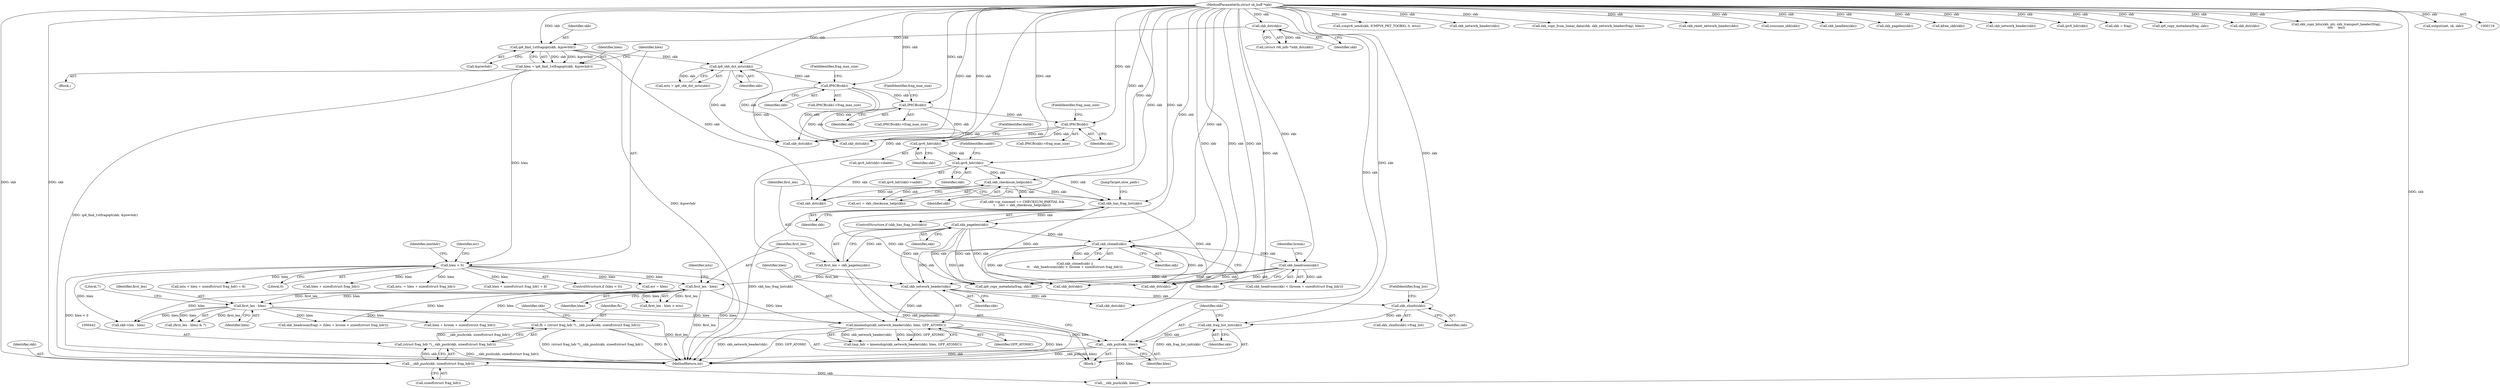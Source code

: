digraph "0_linux_2423496af35d94a87156b063ea5cedffc10a70a1_0@pointer" {
"1000439" [label="(Call,fh = (struct frag_hdr *)__skb_push(skb, sizeof(struct frag_hdr)))"];
"1000441" [label="(Call,(struct frag_hdr *)__skb_push(skb, sizeof(struct frag_hdr)))"];
"1000443" [label="(Call,__skb_push(skb, sizeof(struct frag_hdr)))"];
"1000436" [label="(Call,__skb_pull(skb, hlen))"];
"1000434" [label="(Call,skb_frag_list_init(skb))"];
"1000431" [label="(Call,skb_shinfo(skb))"];
"1000409" [label="(Call,skb_network_header(skb))"];
"1000309" [label="(Call,skb_pagelen(skb))"];
"1000303" [label="(Call,skb_has_frag_list(skb))"];
"1000291" [label="(Call,skb_checksum_help(skb))"];
"1000279" [label="(Call,ipv6_hdr(skb))"];
"1000274" [label="(Call,ipv6_hdr(skb))"];
"1000224" [label="(Call,IP6CB(skb))"];
"1000216" [label="(Call,IP6CB(skb))"];
"1000209" [label="(Call,IP6CB(skb))"];
"1000192" [label="(Call,ip6_skb_dst_mtu(skb))"];
"1000173" [label="(Call,ip6_find_1stfragopt(skb, &prevhdr))"];
"1000131" [label="(Call,skb_dst(skb))"];
"1000122" [label="(MethodParameterIn,struct sk_buff *skb)"];
"1000329" [label="(Call,skb_headroom(skb))"];
"1000326" [label="(Call,skb_cloned(skb))"];
"1000408" [label="(Call,kmemdup(skb_network_header(skb), hlen, GFP_ATOMIC))"];
"1000321" [label="(Call,first_len - hlen)"];
"1000315" [label="(Call,first_len - hlen)"];
"1000307" [label="(Call,first_len = skb_pagelen(skb))"];
"1000178" [label="(Call,hlen < 0)"];
"1000171" [label="(Call,hlen = ip6_find_1stfragopt(skb, &prevhdr))"];
"1000432" [label="(Identifier,skb)"];
"1000433" [label="(FieldIdentifier,frag_list)"];
"1000307" [label="(Call,first_len = skb_pagelen(skb))"];
"1000171" [label="(Call,hlen = ip6_find_1stfragopt(skb, &prevhdr))"];
"1000193" [label="(Identifier,skb)"];
"1000129" [label="(Call,(struct rt6_info *)skb_dst(skb))"];
"1000324" [label="(Literal,7)"];
"1000689" [label="(JumpTarget,slow_path:)"];
"1000330" [label="(Identifier,skb)"];
"1000327" [label="(Identifier,skb)"];
"1000440" [label="(Identifier,fh)"];
"1000302" [label="(ControlStructure,if (skb_has_frag_list(skb)))"];
"1000448" [label="(Identifier,skb)"];
"1000210" [label="(Identifier,skb)"];
"1000932" [label="(Call,icmpv6_send(skb, ICMPV6_PKT_TOOBIG, 0, mtu))"];
"1000223" [label="(Call,IP6CB(skb)->frag_max_size)"];
"1000218" [label="(FieldIdentifier,frag_max_size)"];
"1000406" [label="(Call,tmp_hdr = kmemdup(skb_network_header(skb), hlen, GFP_ATOMIC))"];
"1000431" [label="(Call,skb_shinfo(skb))"];
"1000262" [label="(Call,mtu -= hlen + sizeof(struct frag_hdr))"];
"1000255" [label="(Call,hlen + sizeof(struct frag_hdr) + 8)"];
"1000820" [label="(Call,skb_network_header(skb))"];
"1000187" [label="(Identifier,nexthdr)"];
"1000183" [label="(Identifier,err)"];
"1000328" [label="(Call,skb_headroom(skb) < (hroom + sizeof(struct frag_hdr)))"];
"1000807" [label="(Call,skb_copy_from_linear_data(skb, skb_network_header(frag), hlen))"];
"1000354" [label="(Call,skb_headroom(frag) < (hlen + hroom + sizeof(struct frag_hdr)))"];
"1000326" [label="(Call,skb_cloned(skb))"];
"1000434" [label="(Call,skb_frag_list_init(skb))"];
"1000225" [label="(Identifier,skb)"];
"1000314" [label="(Call,first_len - hlen > mtu)"];
"1000321" [label="(Call,first_len - hlen)"];
"1000172" [label="(Identifier,hlen)"];
"1000215" [label="(Call,IP6CB(skb)->frag_max_size)"];
"1000409" [label="(Call,skb_network_header(skb))"];
"1000281" [label="(FieldIdentifier,saddr)"];
"1000320" [label="(Call,(first_len - hlen) & 7)"];
"1000217" [label="(Identifier,skb)"];
"1000274" [label="(Call,ipv6_hdr(skb))"];
"1000174" [label="(Identifier,skb)"];
"1000124" [label="(Block,)"];
"1000318" [label="(Identifier,mtu)"];
"1000435" [label="(Identifier,skb)"];
"1000903" [label="(Call,skb_dst(skb))"];
"1000273" [label="(Call,ipv6_hdr(skb)->daddr)"];
"1000450" [label="(Call,skb_reset_network_header(skb))"];
"1000323" [label="(Identifier,hlen)"];
"1000122" [label="(MethodParameterIn,struct sk_buff *skb)"];
"1000224" [label="(Call,IP6CB(skb))"];
"1000408" [label="(Call,kmemdup(skb_network_header(skb), hlen, GFP_ATOMIC))"];
"1000175" [label="(Call,&prevhdr)"];
"1000929" [label="(Call,skb_dst(skb))"];
"1000178" [label="(Call,hlen < 0)"];
"1000304" [label="(Identifier,skb)"];
"1000762" [label="(Call,ip6_copy_metadata(frag, skb))"];
"1000292" [label="(Identifier,skb)"];
"1000754" [label="(Call,skb_dst(skb))"];
"1000275" [label="(Identifier,skb)"];
"1000173" [label="(Call,ip6_find_1stfragopt(skb, &prevhdr))"];
"1000437" [label="(Identifier,skb)"];
"1000945" [label="(Call,skb_dst(skb))"];
"1000357" [label="(Call,hlen + hroom + sizeof(struct frag_hdr))"];
"1000322" [label="(Identifier,first_len)"];
"1000315" [label="(Call,first_len - hlen)"];
"1000280" [label="(Identifier,skb)"];
"1000906" [label="(Call,consume_skb(skb))"];
"1000309" [label="(Call,skb_pagelen(skb))"];
"1000447" [label="(Call,__skb_push(skb, hlen))"];
"1000488" [label="(Call,skb_headlen(skb))"];
"1000436" [label="(Call,__skb_pull(skb, hlen))"];
"1000316" [label="(Identifier,first_len)"];
"1000283" [label="(Call,skb->ip_summed == CHECKSUM_PARTIAL &&\n\t    (err = skb_checksum_help(skb)))"];
"1000305" [label="(Block,)"];
"1000289" [label="(Call,err = skb_checksum_help(skb))"];
"1000430" [label="(Call,skb_shinfo(skb)->frag_list)"];
"1000952" [label="(MethodReturn,int)"];
"1000303" [label="(Call,skb_has_frag_list(skb))"];
"1000443" [label="(Call,__skb_push(skb, sizeof(struct frag_hdr)))"];
"1000412" [label="(Identifier,GFP_ATOMIC)"];
"1000332" [label="(Identifier,hroom)"];
"1000192" [label="(Call,ip6_skb_dst_mtu(skb))"];
"1000177" [label="(ControlStructure,if (hlen < 0))"];
"1000438" [label="(Identifier,hlen)"];
"1000480" [label="(Call,skb_pagelen(skb))"];
"1000182" [label="(Call,err = hlen)"];
"1000948" [label="(Call,kfree_skb(skb))"];
"1000131" [label="(Call,skb_dst(skb))"];
"1000453" [label="(Call,skb_network_header(skb))"];
"1000497" [label="(Call,ipv6_hdr(skb))"];
"1000444" [label="(Identifier,skb)"];
"1000132" [label="(Identifier,skb)"];
"1000619" [label="(Call,skb = frag)"];
"1000278" [label="(Call,ipv6_hdr(skb)->saddr)"];
"1000179" [label="(Identifier,hlen)"];
"1000279" [label="(Call,ipv6_hdr(skb))"];
"1000593" [label="(Call,ip6_copy_metadata(frag, skb))"];
"1000226" [label="(FieldIdentifier,frag_max_size)"];
"1000209" [label="(Call,IP6CB(skb))"];
"1000439" [label="(Call,fh = (struct frag_hdr *)__skb_push(skb, sizeof(struct frag_hdr)))"];
"1000445" [label="(Call,sizeof(struct frag_hdr))"];
"1000325" [label="(Call,skb_cloned(skb) ||\n\t\t    skb_headroom(skb) < (hroom + sizeof(struct frag_hdr)))"];
"1000308" [label="(Identifier,first_len)"];
"1000211" [label="(FieldIdentifier,frag_max_size)"];
"1000253" [label="(Call,mtu < hlen + sizeof(struct frag_hdr) + 8)"];
"1000291" [label="(Call,skb_checksum_help(skb))"];
"1000208" [label="(Call,IP6CB(skb)->frag_max_size)"];
"1000329" [label="(Call,skb_headroom(skb))"];
"1000317" [label="(Identifier,hlen)"];
"1000180" [label="(Literal,0)"];
"1000276" [label="(FieldIdentifier,daddr)"];
"1000897" [label="(Call,skb_dst(skb))"];
"1000410" [label="(Identifier,skb)"];
"1000216" [label="(Call,IP6CB(skb))"];
"1000441" [label="(Call,(struct frag_hdr *)__skb_push(skb, sizeof(struct frag_hdr)))"];
"1000264" [label="(Call,hlen + sizeof(struct frag_hdr))"];
"1000190" [label="(Call,mtu = ip6_skb_dst_mtu(skb))"];
"1000917" [label="(Call,skb_dst(skb))"];
"1000310" [label="(Identifier,skb)"];
"1000692" [label="(Call,skb->len - hlen)"];
"1000842" [label="(Call,skb_copy_bits(skb, ptr, skb_transport_header(frag),\n\t\t\t\t     len))"];
"1000420" [label="(Call,skb_dst(skb))"];
"1000598" [label="(Call,output(net, sk, skb))"];
"1000411" [label="(Identifier,hlen)"];
"1000439" -> "1000305"  [label="AST: "];
"1000439" -> "1000441"  [label="CFG: "];
"1000440" -> "1000439"  [label="AST: "];
"1000441" -> "1000439"  [label="AST: "];
"1000448" -> "1000439"  [label="CFG: "];
"1000439" -> "1000952"  [label="DDG: fh"];
"1000439" -> "1000952"  [label="DDG: (struct frag_hdr *)__skb_push(skb, sizeof(struct frag_hdr))"];
"1000441" -> "1000439"  [label="DDG: __skb_push(skb, sizeof(struct frag_hdr))"];
"1000441" -> "1000443"  [label="CFG: "];
"1000442" -> "1000441"  [label="AST: "];
"1000443" -> "1000441"  [label="AST: "];
"1000441" -> "1000952"  [label="DDG: __skb_push(skb, sizeof(struct frag_hdr))"];
"1000443" -> "1000441"  [label="DDG: skb"];
"1000443" -> "1000445"  [label="CFG: "];
"1000444" -> "1000443"  [label="AST: "];
"1000445" -> "1000443"  [label="AST: "];
"1000436" -> "1000443"  [label="DDG: skb"];
"1000122" -> "1000443"  [label="DDG: skb"];
"1000443" -> "1000447"  [label="DDG: skb"];
"1000436" -> "1000305"  [label="AST: "];
"1000436" -> "1000438"  [label="CFG: "];
"1000437" -> "1000436"  [label="AST: "];
"1000438" -> "1000436"  [label="AST: "];
"1000440" -> "1000436"  [label="CFG: "];
"1000436" -> "1000952"  [label="DDG: __skb_pull(skb, hlen)"];
"1000434" -> "1000436"  [label="DDG: skb"];
"1000122" -> "1000436"  [label="DDG: skb"];
"1000408" -> "1000436"  [label="DDG: hlen"];
"1000436" -> "1000447"  [label="DDG: hlen"];
"1000434" -> "1000305"  [label="AST: "];
"1000434" -> "1000435"  [label="CFG: "];
"1000435" -> "1000434"  [label="AST: "];
"1000437" -> "1000434"  [label="CFG: "];
"1000434" -> "1000952"  [label="DDG: skb_frag_list_init(skb)"];
"1000431" -> "1000434"  [label="DDG: skb"];
"1000122" -> "1000434"  [label="DDG: skb"];
"1000431" -> "1000430"  [label="AST: "];
"1000431" -> "1000432"  [label="CFG: "];
"1000432" -> "1000431"  [label="AST: "];
"1000433" -> "1000431"  [label="CFG: "];
"1000409" -> "1000431"  [label="DDG: skb"];
"1000122" -> "1000431"  [label="DDG: skb"];
"1000409" -> "1000408"  [label="AST: "];
"1000409" -> "1000410"  [label="CFG: "];
"1000410" -> "1000409"  [label="AST: "];
"1000411" -> "1000409"  [label="CFG: "];
"1000409" -> "1000408"  [label="DDG: skb"];
"1000309" -> "1000409"  [label="DDG: skb"];
"1000329" -> "1000409"  [label="DDG: skb"];
"1000326" -> "1000409"  [label="DDG: skb"];
"1000122" -> "1000409"  [label="DDG: skb"];
"1000409" -> "1000420"  [label="DDG: skb"];
"1000309" -> "1000307"  [label="AST: "];
"1000309" -> "1000310"  [label="CFG: "];
"1000310" -> "1000309"  [label="AST: "];
"1000307" -> "1000309"  [label="CFG: "];
"1000309" -> "1000307"  [label="DDG: skb"];
"1000303" -> "1000309"  [label="DDG: skb"];
"1000122" -> "1000309"  [label="DDG: skb"];
"1000309" -> "1000326"  [label="DDG: skb"];
"1000309" -> "1000754"  [label="DDG: skb"];
"1000309" -> "1000762"  [label="DDG: skb"];
"1000309" -> "1000903"  [label="DDG: skb"];
"1000303" -> "1000302"  [label="AST: "];
"1000303" -> "1000304"  [label="CFG: "];
"1000304" -> "1000303"  [label="AST: "];
"1000308" -> "1000303"  [label="CFG: "];
"1000689" -> "1000303"  [label="CFG: "];
"1000303" -> "1000952"  [label="DDG: skb_has_frag_list(skb)"];
"1000291" -> "1000303"  [label="DDG: skb"];
"1000279" -> "1000303"  [label="DDG: skb"];
"1000122" -> "1000303"  [label="DDG: skb"];
"1000303" -> "1000754"  [label="DDG: skb"];
"1000303" -> "1000762"  [label="DDG: skb"];
"1000303" -> "1000903"  [label="DDG: skb"];
"1000291" -> "1000289"  [label="AST: "];
"1000291" -> "1000292"  [label="CFG: "];
"1000292" -> "1000291"  [label="AST: "];
"1000289" -> "1000291"  [label="CFG: "];
"1000291" -> "1000283"  [label="DDG: skb"];
"1000291" -> "1000289"  [label="DDG: skb"];
"1000279" -> "1000291"  [label="DDG: skb"];
"1000122" -> "1000291"  [label="DDG: skb"];
"1000291" -> "1000945"  [label="DDG: skb"];
"1000279" -> "1000278"  [label="AST: "];
"1000279" -> "1000280"  [label="CFG: "];
"1000280" -> "1000279"  [label="AST: "];
"1000281" -> "1000279"  [label="CFG: "];
"1000274" -> "1000279"  [label="DDG: skb"];
"1000122" -> "1000279"  [label="DDG: skb"];
"1000279" -> "1000945"  [label="DDG: skb"];
"1000274" -> "1000273"  [label="AST: "];
"1000274" -> "1000275"  [label="CFG: "];
"1000275" -> "1000274"  [label="AST: "];
"1000276" -> "1000274"  [label="CFG: "];
"1000224" -> "1000274"  [label="DDG: skb"];
"1000209" -> "1000274"  [label="DDG: skb"];
"1000122" -> "1000274"  [label="DDG: skb"];
"1000224" -> "1000223"  [label="AST: "];
"1000224" -> "1000225"  [label="CFG: "];
"1000225" -> "1000224"  [label="AST: "];
"1000226" -> "1000224"  [label="CFG: "];
"1000216" -> "1000224"  [label="DDG: skb"];
"1000122" -> "1000224"  [label="DDG: skb"];
"1000224" -> "1000917"  [label="DDG: skb"];
"1000224" -> "1000929"  [label="DDG: skb"];
"1000216" -> "1000215"  [label="AST: "];
"1000216" -> "1000217"  [label="CFG: "];
"1000217" -> "1000216"  [label="AST: "];
"1000218" -> "1000216"  [label="CFG: "];
"1000209" -> "1000216"  [label="DDG: skb"];
"1000122" -> "1000216"  [label="DDG: skb"];
"1000216" -> "1000917"  [label="DDG: skb"];
"1000216" -> "1000929"  [label="DDG: skb"];
"1000209" -> "1000208"  [label="AST: "];
"1000209" -> "1000210"  [label="CFG: "];
"1000210" -> "1000209"  [label="AST: "];
"1000211" -> "1000209"  [label="CFG: "];
"1000192" -> "1000209"  [label="DDG: skb"];
"1000122" -> "1000209"  [label="DDG: skb"];
"1000209" -> "1000917"  [label="DDG: skb"];
"1000209" -> "1000929"  [label="DDG: skb"];
"1000192" -> "1000190"  [label="AST: "];
"1000192" -> "1000193"  [label="CFG: "];
"1000193" -> "1000192"  [label="AST: "];
"1000190" -> "1000192"  [label="CFG: "];
"1000192" -> "1000190"  [label="DDG: skb"];
"1000173" -> "1000192"  [label="DDG: skb"];
"1000122" -> "1000192"  [label="DDG: skb"];
"1000192" -> "1000917"  [label="DDG: skb"];
"1000192" -> "1000929"  [label="DDG: skb"];
"1000173" -> "1000171"  [label="AST: "];
"1000173" -> "1000175"  [label="CFG: "];
"1000174" -> "1000173"  [label="AST: "];
"1000175" -> "1000173"  [label="AST: "];
"1000171" -> "1000173"  [label="CFG: "];
"1000173" -> "1000952"  [label="DDG: &prevhdr"];
"1000173" -> "1000171"  [label="DDG: skb"];
"1000173" -> "1000171"  [label="DDG: &prevhdr"];
"1000131" -> "1000173"  [label="DDG: skb"];
"1000122" -> "1000173"  [label="DDG: skb"];
"1000173" -> "1000945"  [label="DDG: skb"];
"1000131" -> "1000129"  [label="AST: "];
"1000131" -> "1000132"  [label="CFG: "];
"1000132" -> "1000131"  [label="AST: "];
"1000129" -> "1000131"  [label="CFG: "];
"1000131" -> "1000129"  [label="DDG: skb"];
"1000122" -> "1000131"  [label="DDG: skb"];
"1000122" -> "1000119"  [label="AST: "];
"1000122" -> "1000952"  [label="DDG: skb"];
"1000122" -> "1000326"  [label="DDG: skb"];
"1000122" -> "1000329"  [label="DDG: skb"];
"1000122" -> "1000420"  [label="DDG: skb"];
"1000122" -> "1000447"  [label="DDG: skb"];
"1000122" -> "1000450"  [label="DDG: skb"];
"1000122" -> "1000453"  [label="DDG: skb"];
"1000122" -> "1000480"  [label="DDG: skb"];
"1000122" -> "1000488"  [label="DDG: skb"];
"1000122" -> "1000497"  [label="DDG: skb"];
"1000122" -> "1000593"  [label="DDG: skb"];
"1000122" -> "1000598"  [label="DDG: skb"];
"1000122" -> "1000619"  [label="DDG: skb"];
"1000122" -> "1000754"  [label="DDG: skb"];
"1000122" -> "1000762"  [label="DDG: skb"];
"1000122" -> "1000807"  [label="DDG: skb"];
"1000122" -> "1000820"  [label="DDG: skb"];
"1000122" -> "1000842"  [label="DDG: skb"];
"1000122" -> "1000897"  [label="DDG: skb"];
"1000122" -> "1000903"  [label="DDG: skb"];
"1000122" -> "1000906"  [label="DDG: skb"];
"1000122" -> "1000917"  [label="DDG: skb"];
"1000122" -> "1000929"  [label="DDG: skb"];
"1000122" -> "1000932"  [label="DDG: skb"];
"1000122" -> "1000945"  [label="DDG: skb"];
"1000122" -> "1000948"  [label="DDG: skb"];
"1000329" -> "1000328"  [label="AST: "];
"1000329" -> "1000330"  [label="CFG: "];
"1000330" -> "1000329"  [label="AST: "];
"1000332" -> "1000329"  [label="CFG: "];
"1000329" -> "1000328"  [label="DDG: skb"];
"1000326" -> "1000329"  [label="DDG: skb"];
"1000329" -> "1000754"  [label="DDG: skb"];
"1000329" -> "1000762"  [label="DDG: skb"];
"1000329" -> "1000903"  [label="DDG: skb"];
"1000326" -> "1000325"  [label="AST: "];
"1000326" -> "1000327"  [label="CFG: "];
"1000327" -> "1000326"  [label="AST: "];
"1000330" -> "1000326"  [label="CFG: "];
"1000325" -> "1000326"  [label="CFG: "];
"1000326" -> "1000325"  [label="DDG: skb"];
"1000326" -> "1000754"  [label="DDG: skb"];
"1000326" -> "1000762"  [label="DDG: skb"];
"1000326" -> "1000903"  [label="DDG: skb"];
"1000408" -> "1000406"  [label="AST: "];
"1000408" -> "1000412"  [label="CFG: "];
"1000411" -> "1000408"  [label="AST: "];
"1000412" -> "1000408"  [label="AST: "];
"1000406" -> "1000408"  [label="CFG: "];
"1000408" -> "1000952"  [label="DDG: hlen"];
"1000408" -> "1000952"  [label="DDG: skb_network_header(skb)"];
"1000408" -> "1000952"  [label="DDG: GFP_ATOMIC"];
"1000408" -> "1000406"  [label="DDG: skb_network_header(skb)"];
"1000408" -> "1000406"  [label="DDG: hlen"];
"1000408" -> "1000406"  [label="DDG: GFP_ATOMIC"];
"1000321" -> "1000408"  [label="DDG: hlen"];
"1000315" -> "1000408"  [label="DDG: hlen"];
"1000321" -> "1000320"  [label="AST: "];
"1000321" -> "1000323"  [label="CFG: "];
"1000322" -> "1000321"  [label="AST: "];
"1000323" -> "1000321"  [label="AST: "];
"1000324" -> "1000321"  [label="CFG: "];
"1000321" -> "1000952"  [label="DDG: first_len"];
"1000321" -> "1000320"  [label="DDG: first_len"];
"1000321" -> "1000320"  [label="DDG: hlen"];
"1000315" -> "1000321"  [label="DDG: first_len"];
"1000315" -> "1000321"  [label="DDG: hlen"];
"1000321" -> "1000354"  [label="DDG: hlen"];
"1000321" -> "1000357"  [label="DDG: hlen"];
"1000321" -> "1000692"  [label="DDG: hlen"];
"1000315" -> "1000314"  [label="AST: "];
"1000315" -> "1000317"  [label="CFG: "];
"1000316" -> "1000315"  [label="AST: "];
"1000317" -> "1000315"  [label="AST: "];
"1000318" -> "1000315"  [label="CFG: "];
"1000315" -> "1000952"  [label="DDG: first_len"];
"1000315" -> "1000314"  [label="DDG: first_len"];
"1000315" -> "1000314"  [label="DDG: hlen"];
"1000307" -> "1000315"  [label="DDG: first_len"];
"1000178" -> "1000315"  [label="DDG: hlen"];
"1000315" -> "1000354"  [label="DDG: hlen"];
"1000315" -> "1000357"  [label="DDG: hlen"];
"1000315" -> "1000692"  [label="DDG: hlen"];
"1000307" -> "1000305"  [label="AST: "];
"1000308" -> "1000307"  [label="AST: "];
"1000316" -> "1000307"  [label="CFG: "];
"1000307" -> "1000952"  [label="DDG: skb_pagelen(skb)"];
"1000178" -> "1000177"  [label="AST: "];
"1000178" -> "1000180"  [label="CFG: "];
"1000179" -> "1000178"  [label="AST: "];
"1000180" -> "1000178"  [label="AST: "];
"1000183" -> "1000178"  [label="CFG: "];
"1000187" -> "1000178"  [label="CFG: "];
"1000178" -> "1000952"  [label="DDG: hlen < 0"];
"1000178" -> "1000952"  [label="DDG: hlen"];
"1000171" -> "1000178"  [label="DDG: hlen"];
"1000178" -> "1000182"  [label="DDG: hlen"];
"1000178" -> "1000253"  [label="DDG: hlen"];
"1000178" -> "1000255"  [label="DDG: hlen"];
"1000178" -> "1000262"  [label="DDG: hlen"];
"1000178" -> "1000264"  [label="DDG: hlen"];
"1000178" -> "1000692"  [label="DDG: hlen"];
"1000171" -> "1000124"  [label="AST: "];
"1000172" -> "1000171"  [label="AST: "];
"1000179" -> "1000171"  [label="CFG: "];
"1000171" -> "1000952"  [label="DDG: ip6_find_1stfragopt(skb, &prevhdr)"];
}
